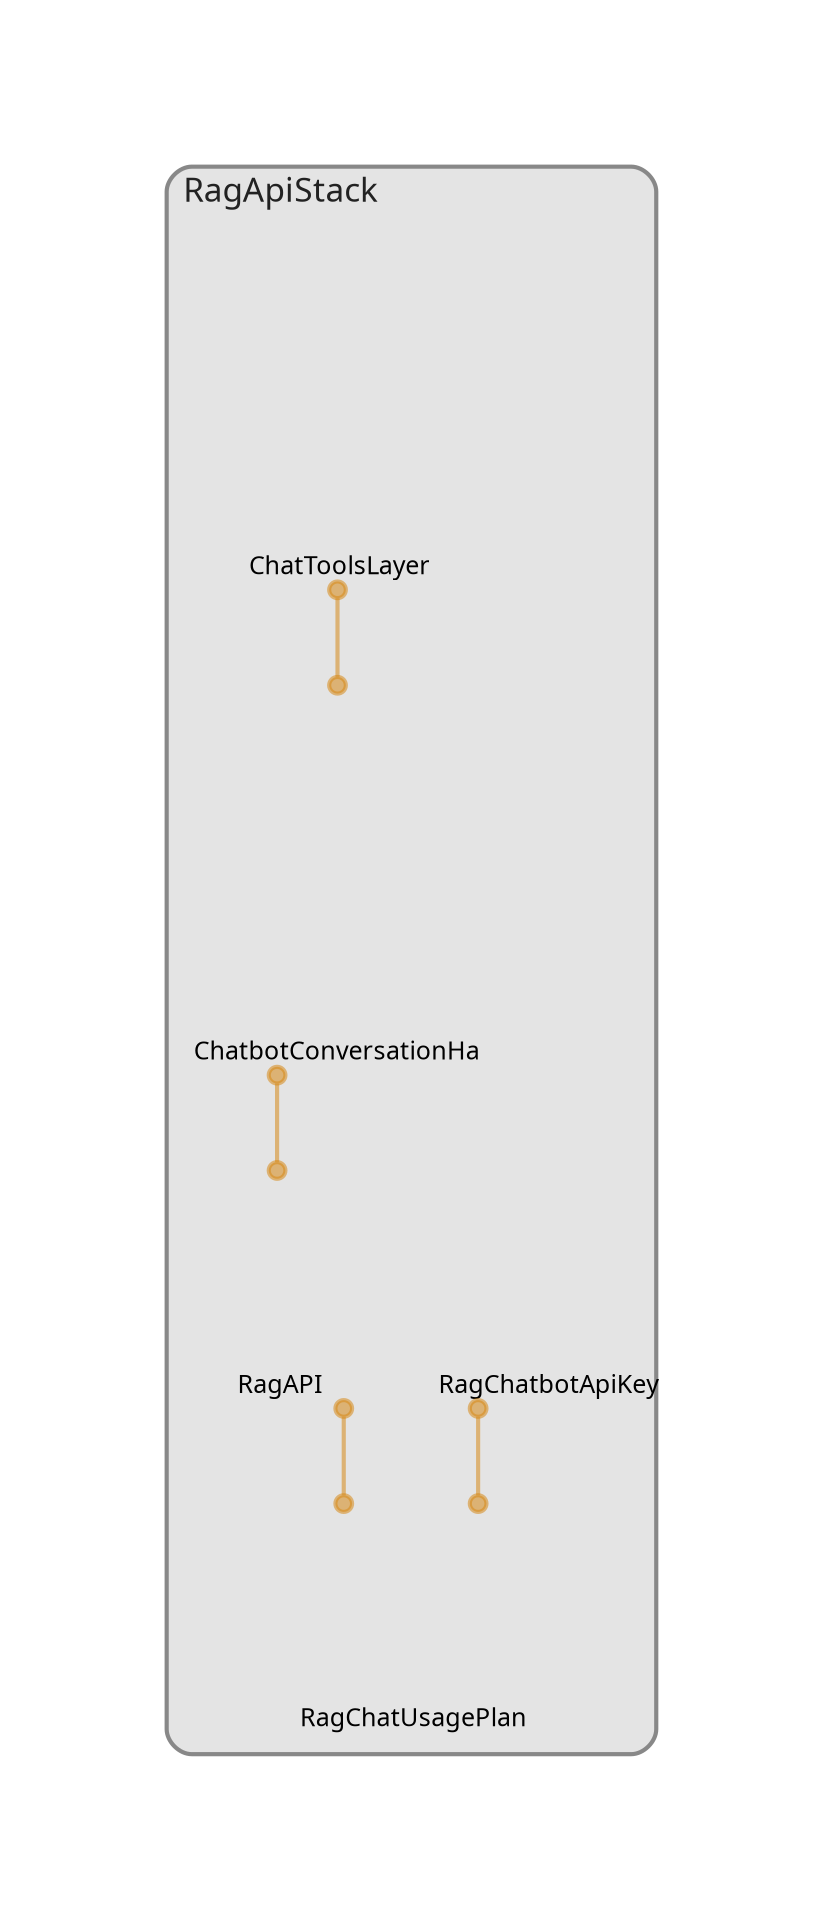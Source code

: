digraph "Diagram" {
  splines = "ortho";
  pad = "1.0";
  nodesep = "0.60";
  ranksep = "0.75";
  fontname = "Sans-Serif";
  fontsize = "15";
  dpi = "200";
  rankdir = "BT";
  compound = "true";
  fontcolor = "#222222";
  edge [
    color = "#D5871488",
    penwidth = 2,
    arrowhead = "dot",
    arrowtail = "dot",
  ];
  node [
    shape = "box",
    style = "rounded",
    fixedsize = true,
    width = 1.7,
    height = 1.7,
    labelloc = "c",
    imagescale = true,
    fontname = "Sans-Serif",
    fontsize = 8,
    margin = 8,
  ];
  subgraph "RagApiStack" {
    subgraph "cluster-SubGraph.RagApiStack" {
      graph [
        label = "RagApiStack",
        labelloc = "b",
        labeljust = "l",
        margin = "10",
        fontsize = "16",
        penwidth = "2",
        pencolor = "#888888",
        style = "filled,rounded",
        fillcolor = "#e4e4e4",
      ];
      "RagApiStack/ChatToolsLayer" [
        label = " ChatToolsLayer",
        fontsize = 12,
        image = "/home/ec2-user/calbright/usda-chatbot-interface/node_modules/cdk-dia/icons/aws/Service/Arch_Compute/64/Arch_AWS-Lambda_64@5x.png",
        imagescale = "true",
        imagepos = "tc",
        penwidth = "0",
        shape = "node",
        fixedsize = "true",
        labelloc = "b",
        width = 2,
        height = 2.266,
      ];
      "RagApiStack/ChatbotConversationHandler" [
        label = "\nChatbotConversationHa",
        fontsize = 12,
        image = "/home/ec2-user/calbright/usda-chatbot-interface/node_modules/cdk-dia/icons/aws/Service/Arch_Compute/64/Arch_AWS-Lambda_64@5x.png",
        imagescale = "true",
        imagepos = "tc",
        penwidth = "0",
        shape = "node",
        fixedsize = "true",
        labelloc = "b",
        width = 2,
        height = 2.4819999999999998,
      ];
      "RagApiStack/RagAPI" [
        label = " RagAPI",
        fontsize = 12,
        image = "/home/ec2-user/calbright/usda-chatbot-interface/node_modules/cdk-dia/icons/aws/Service/Arch_Networking-Content/64/Arch_Amazon-API-Gateway_64@5x.png",
        imagescale = "true",
        imagepos = "tc",
        penwidth = "0",
        shape = "node",
        fixedsize = "true",
        labelloc = "b",
        width = 1.2,
        height = 1.466,
      ];
      "RagApiStack/RagChatbotApiKey" [
        label = " RagChatbotApiKey",
        fontsize = 12,
        image = "/home/ec2-user/calbright/usda-chatbot-interface/node_modules/cdk-dia/icons/aws/Service/Arch_Networking-Content/64/Arch_Amazon-API-Gateway_64@5x.png",
        imagescale = "true",
        imagepos = "tc",
        penwidth = "0",
        shape = "node",
        fixedsize = "true",
        labelloc = "b",
        width = 1.2,
        height = 1.466,
      ];
      "RagApiStack/RagChatUsagePlan" [
        label = " RagChatUsagePlan",
        fontsize = 12,
        image = "/home/ec2-user/calbright/usda-chatbot-interface/node_modules/cdk-dia/icons/aws/Service/Arch_Networking-Content/64/Arch_Amazon-API-Gateway_64@5x.png",
        imagescale = "true",
        imagepos = "tc",
        penwidth = "0",
        shape = "node",
        fixedsize = "true",
        labelloc = "b",
        width = 1.2,
        height = 1.466,
      ];
    }
  }
  "RagApiStack/ChatbotConversationHandler" -> "RagApiStack/ChatToolsLayer" [
    dir = "both",
  ];
  "RagApiStack/RagAPI" -> "RagApiStack/ChatbotConversationHandler" [
    dir = "both",
  ];
  "RagApiStack/RagChatUsagePlan" -> "RagApiStack/RagAPI" [
    dir = "both",
  ];
  "RagApiStack/RagChatUsagePlan" -> "RagApiStack/RagChatbotApiKey" [
    dir = "both",
  ];
}